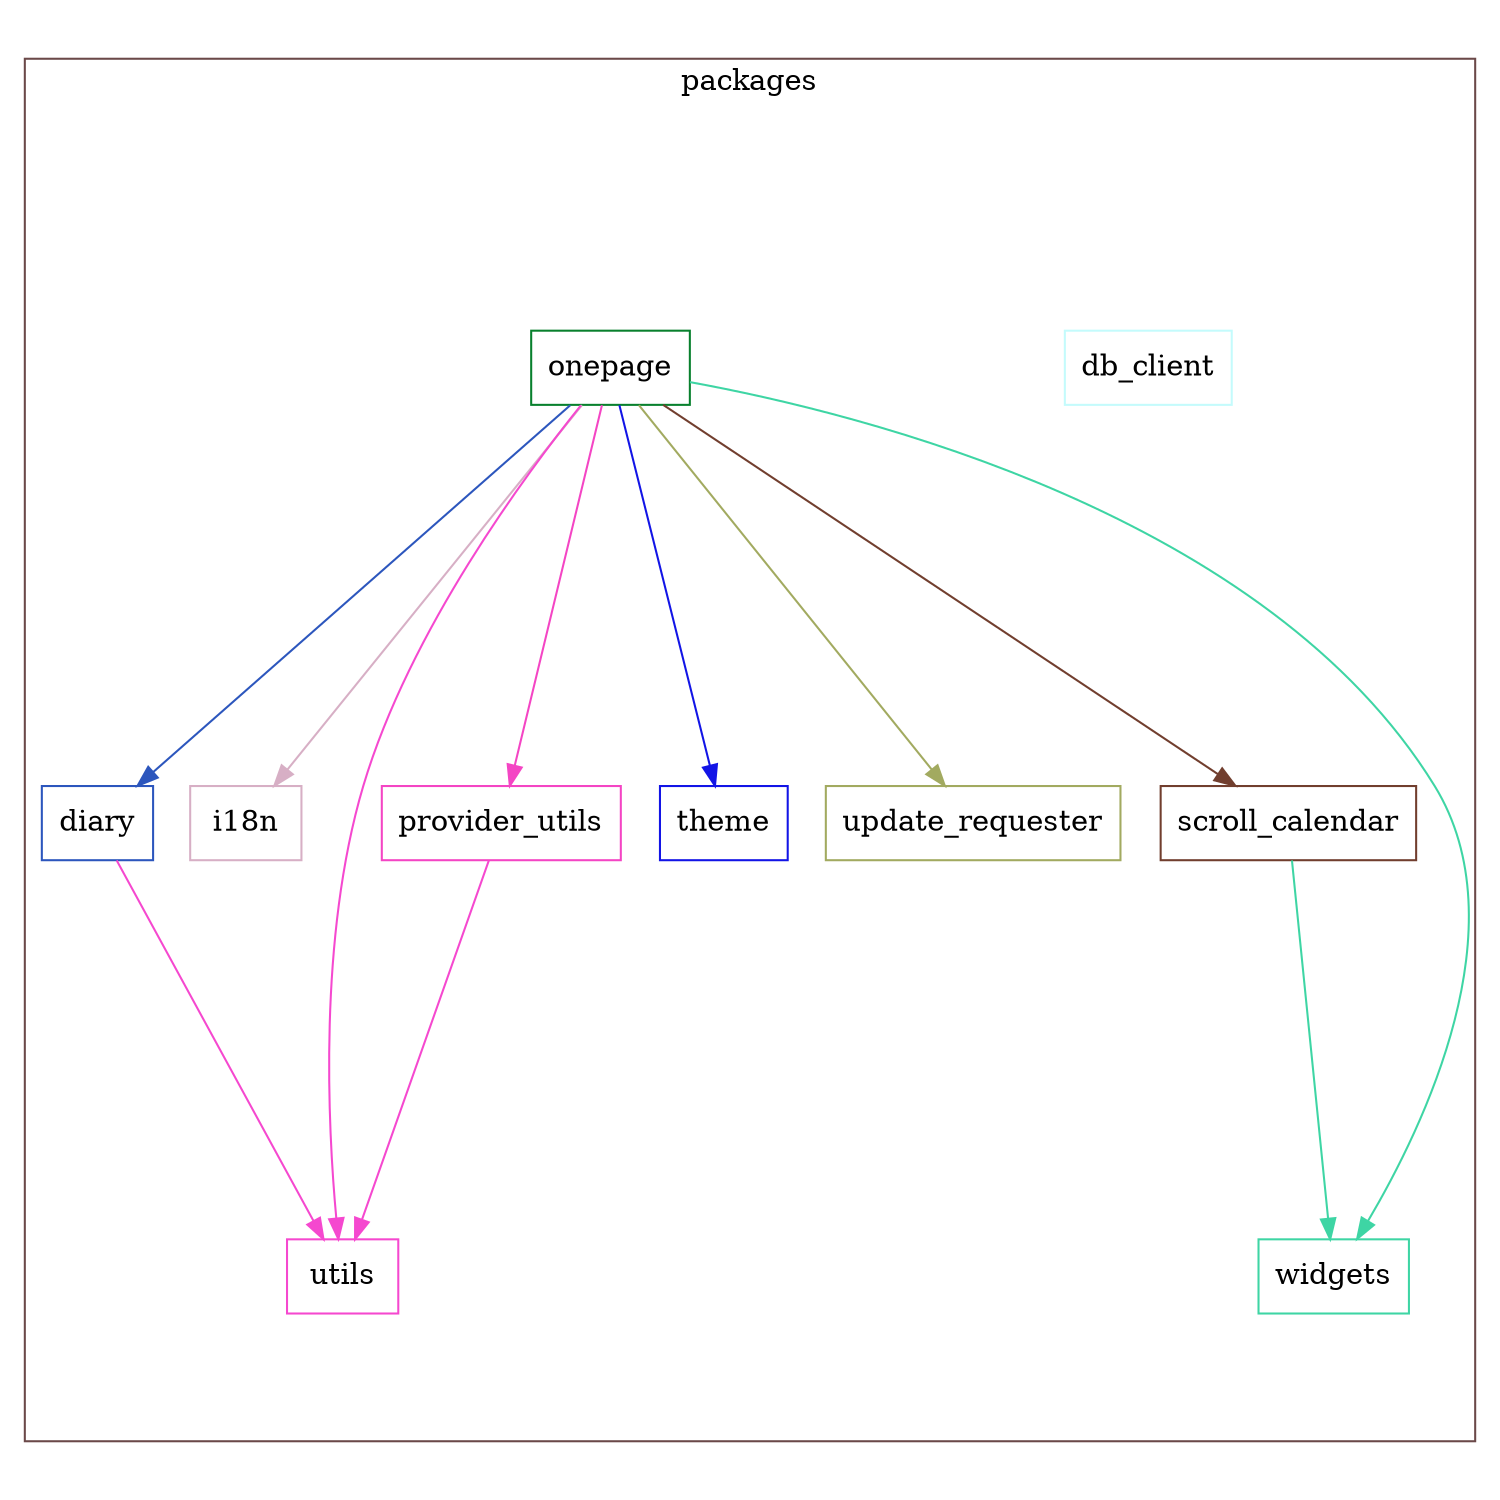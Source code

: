 digraph packages {
  size="10"; ratio=fill;
  db_client [shape="box"; color="#c4fbfc"];
  diary [shape="box"; color="#2c56bd"];
  i18n [shape="box"; color="#d7afc5"];
  onepage [shape="box"; color="#08802d"];
  provider_utils [shape="box"; color="#f445c4"];
  scroll_calendar [shape="box"; color="#713e2e"];
  theme [shape="box"; color="#1214e6"];
  update_requester [shape="box"; color="#a2aa60"];
  utils [shape="box"; color="#f548cf"];
  widgets [shape="box"; color="#3ed5a4"];
  diary -> utils [style="filled"; color="#f548cf"];
  onepage -> diary [style="filled"; color="#2c56bd"];
  onepage -> i18n [style="filled"; color="#d7afc5"];
  onepage -> provider_utils [style="filled"; color="#f445c4"];
  onepage -> scroll_calendar [style="filled"; color="#713e2e"];
  onepage -> theme [style="filled"; color="#1214e6"];
  onepage -> update_requester [style="filled"; color="#a2aa60"];
  onepage -> utils [style="filled"; color="#f548cf"];
  onepage -> widgets [style="filled"; color="#3ed5a4"];
  provider_utils -> utils [style="filled"; color="#f548cf"];
  scroll_calendar -> widgets [style="filled"; color="#3ed5a4"];
  subgraph "cluster packages" {
    label="packages";
    color="#6b4949";
    db_client;
    diary;
    i18n;
    onepage;
    provider_utils;
    scroll_calendar;
    theme;
    update_requester;
    utils;
    widgets;
  }
}
